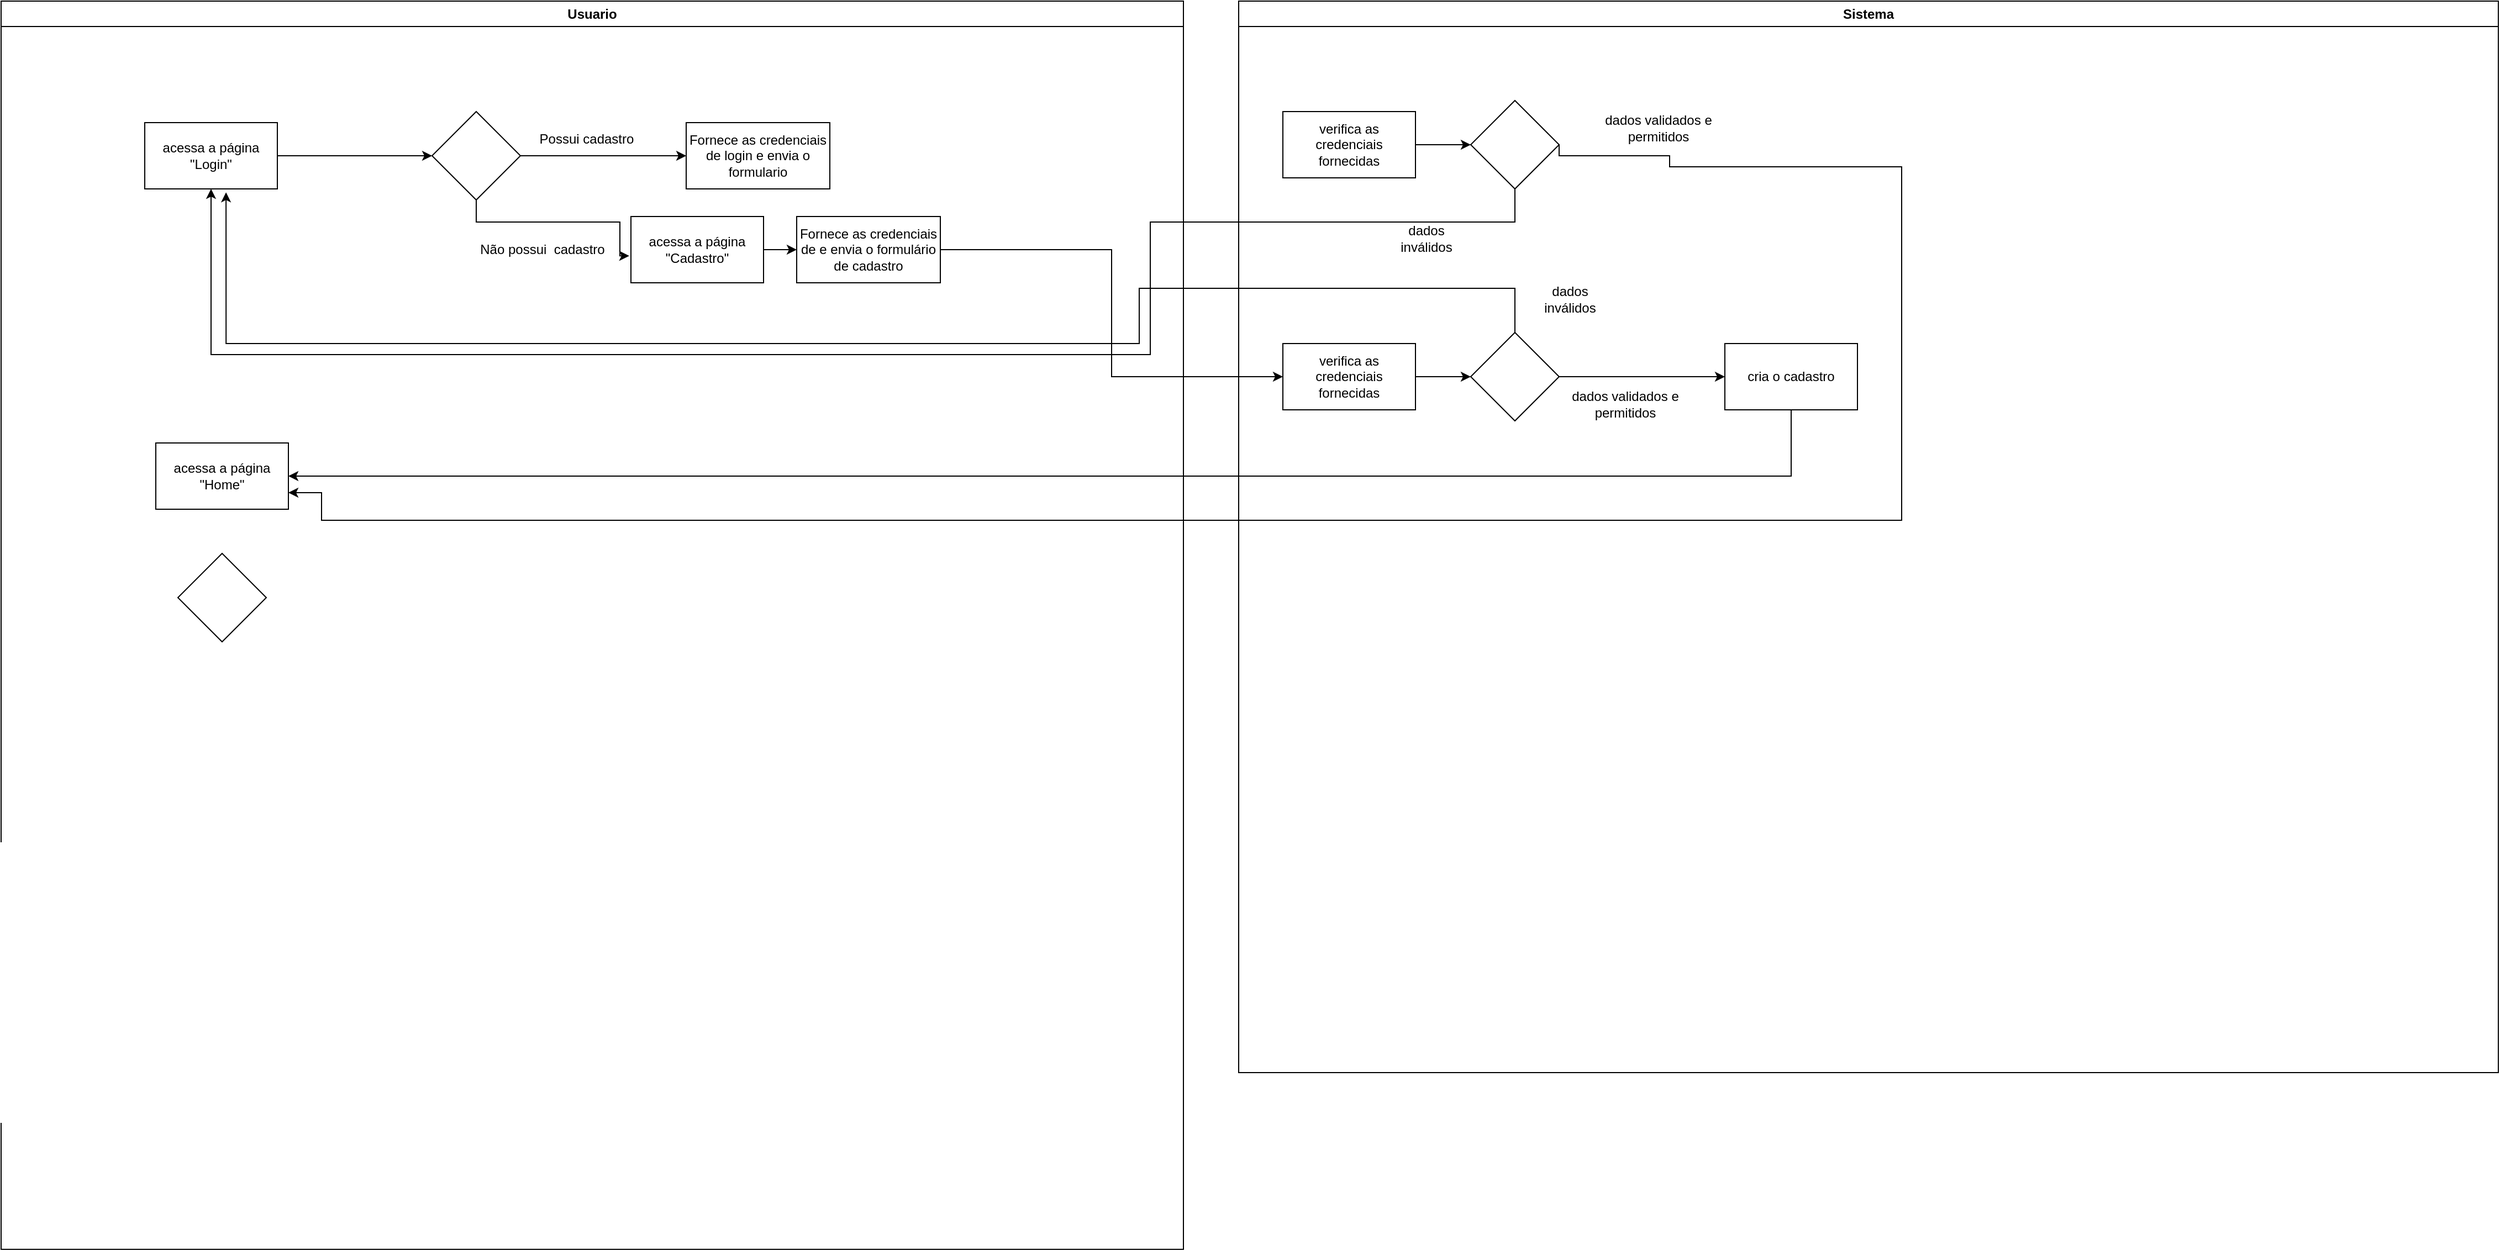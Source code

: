 <mxfile version="22.1.0" type="github">
  <diagram name="Page-1" id="e7e014a7-5840-1c2e-5031-d8a46d1fe8dd">
    <mxGraphModel dx="2439" dy="640" grid="1" gridSize="10" guides="1" tooltips="1" connect="1" arrows="1" fold="1" page="1" pageScale="1" pageWidth="1169" pageHeight="826" background="none" math="0" shadow="0">
      <root>
        <mxCell id="0" />
        <mxCell id="1" parent="0" />
        <mxCell id="2" value="Usuario" style="swimlane;whiteSpace=wrap" parent="1" vertex="1">
          <mxGeometry x="-530" y="20" width="1070" height="1130" as="geometry" />
        </mxCell>
        <mxCell id="e_QtQZqQJ1IxmAHYs00g-44" style="edgeStyle=orthogonalEdgeStyle;rounded=0;orthogonalLoop=1;jettySize=auto;html=1;exitX=1;exitY=0.5;exitDx=0;exitDy=0;entryX=0;entryY=0.5;entryDx=0;entryDy=0;" edge="1" parent="2" source="e_QtQZqQJ1IxmAHYs00g-107" target="e_QtQZqQJ1IxmAHYs00g-85">
          <mxGeometry relative="1" as="geometry">
            <mxPoint x="125" y="130.0" as="sourcePoint" />
            <Array as="points" />
          </mxGeometry>
        </mxCell>
        <mxCell id="e_QtQZqQJ1IxmAHYs00g-145" style="edgeStyle=orthogonalEdgeStyle;rounded=0;orthogonalLoop=1;jettySize=auto;html=1;exitX=1;exitY=0.5;exitDx=0;exitDy=0;entryX=0;entryY=0.5;entryDx=0;entryDy=0;" edge="1" parent="2" source="e_QtQZqQJ1IxmAHYs00g-85" target="e_QtQZqQJ1IxmAHYs00g-100">
          <mxGeometry relative="1" as="geometry" />
        </mxCell>
        <mxCell id="e_QtQZqQJ1IxmAHYs00g-85" value="" style="rhombus;whiteSpace=wrap;html=1;" vertex="1" parent="2">
          <mxGeometry x="390" y="100" width="80" height="80" as="geometry" />
        </mxCell>
        <mxCell id="e_QtQZqQJ1IxmAHYs00g-86" value="Fornece as credenciais de e envia o formulário de cadastro" style="whiteSpace=wrap;html=1;" vertex="1" parent="2">
          <mxGeometry x="720" y="195" width="130" height="60" as="geometry" />
        </mxCell>
        <mxCell id="e_QtQZqQJ1IxmAHYs00g-100" value="Fornece as credenciais de login e envia o formulario" style="whiteSpace=wrap;html=1;" vertex="1" parent="2">
          <mxGeometry x="620" y="110" width="130" height="60" as="geometry" />
        </mxCell>
        <mxCell id="e_QtQZqQJ1IxmAHYs00g-107" value="acessa a página &quot;Login&quot;" style="rounded=0;whiteSpace=wrap;html=1;" vertex="1" parent="2">
          <mxGeometry x="130" y="110" width="120" height="60" as="geometry" />
        </mxCell>
        <mxCell id="e_QtQZqQJ1IxmAHYs00g-110" value="Não possui&amp;nbsp; cadastro" style="text;html=1;strokeColor=none;fillColor=none;align=center;verticalAlign=middle;whiteSpace=wrap;rounded=0;" vertex="1" parent="2">
          <mxGeometry x="430" y="210" width="120" height="30" as="geometry" />
        </mxCell>
        <mxCell id="e_QtQZqQJ1IxmAHYs00g-138" style="edgeStyle=orthogonalEdgeStyle;rounded=0;orthogonalLoop=1;jettySize=auto;html=1;exitX=1;exitY=0.5;exitDx=0;exitDy=0;entryX=0;entryY=0.5;entryDx=0;entryDy=0;" edge="1" parent="2" source="e_QtQZqQJ1IxmAHYs00g-111" target="e_QtQZqQJ1IxmAHYs00g-112">
          <mxGeometry relative="1" as="geometry" />
        </mxCell>
        <mxCell id="e_QtQZqQJ1IxmAHYs00g-111" value="acessa a página &quot;Cadastro&quot;" style="rounded=0;whiteSpace=wrap;html=1;" vertex="1" parent="2">
          <mxGeometry x="570" y="195" width="120" height="60" as="geometry" />
        </mxCell>
        <mxCell id="e_QtQZqQJ1IxmAHYs00g-112" value="Fornece as credenciais de e envia o formulário de cadastro" style="whiteSpace=wrap;html=1;" vertex="1" parent="2">
          <mxGeometry x="720" y="195" width="130" height="60" as="geometry" />
        </mxCell>
        <mxCell id="e_QtQZqQJ1IxmAHYs00g-131" value="acessa a página &quot;Home&quot;" style="rounded=0;whiteSpace=wrap;html=1;" vertex="1" parent="2">
          <mxGeometry x="140" y="400" width="120" height="60" as="geometry" />
        </mxCell>
        <mxCell id="e_QtQZqQJ1IxmAHYs00g-134" value="" style="rhombus;whiteSpace=wrap;html=1;" vertex="1" parent="2">
          <mxGeometry x="160" y="500" width="80" height="80" as="geometry" />
        </mxCell>
        <mxCell id="e_QtQZqQJ1IxmAHYs00g-137" style="edgeStyle=orthogonalEdgeStyle;rounded=0;orthogonalLoop=1;jettySize=auto;html=1;exitX=0.5;exitY=1;exitDx=0;exitDy=0;entryX=-0.013;entryY=0.594;entryDx=0;entryDy=0;entryPerimeter=0;" edge="1" parent="2" source="e_QtQZqQJ1IxmAHYs00g-85" target="e_QtQZqQJ1IxmAHYs00g-111">
          <mxGeometry relative="1" as="geometry">
            <Array as="points">
              <mxPoint x="430" y="200" />
              <mxPoint x="560" y="200" />
              <mxPoint x="560" y="231" />
            </Array>
          </mxGeometry>
        </mxCell>
        <mxCell id="e_QtQZqQJ1IxmAHYs00g-146" value="Possui cadastro" style="text;html=1;strokeColor=none;fillColor=none;align=center;verticalAlign=middle;whiteSpace=wrap;rounded=0;" vertex="1" parent="2">
          <mxGeometry x="480" y="110" width="100" height="30" as="geometry" />
        </mxCell>
        <mxCell id="3" value="Sistema" style="swimlane;whiteSpace=wrap;startSize=23;" parent="1" vertex="1">
          <mxGeometry x="590" y="20" width="1140" height="970" as="geometry" />
        </mxCell>
        <mxCell id="e_QtQZqQJ1IxmAHYs00g-140" style="edgeStyle=orthogonalEdgeStyle;rounded=0;orthogonalLoop=1;jettySize=auto;html=1;exitX=1;exitY=0.5;exitDx=0;exitDy=0;entryX=0;entryY=0.5;entryDx=0;entryDy=0;" edge="1" parent="3" source="e_QtQZqQJ1IxmAHYs00g-118" target="e_QtQZqQJ1IxmAHYs00g-119">
          <mxGeometry relative="1" as="geometry" />
        </mxCell>
        <mxCell id="e_QtQZqQJ1IxmAHYs00g-118" value="verifica as credenciais fornecidas" style="rounded=0;whiteSpace=wrap;html=1;" vertex="1" parent="3">
          <mxGeometry x="40" y="310" width="120" height="60" as="geometry" />
        </mxCell>
        <mxCell id="e_QtQZqQJ1IxmAHYs00g-121" value="" style="edgeStyle=orthogonalEdgeStyle;rounded=0;orthogonalLoop=1;jettySize=auto;html=1;" edge="1" parent="3" source="e_QtQZqQJ1IxmAHYs00g-119" target="e_QtQZqQJ1IxmAHYs00g-120">
          <mxGeometry relative="1" as="geometry" />
        </mxCell>
        <mxCell id="e_QtQZqQJ1IxmAHYs00g-119" value="" style="rhombus;whiteSpace=wrap;html=1;" vertex="1" parent="3">
          <mxGeometry x="210" y="300" width="80" height="80" as="geometry" />
        </mxCell>
        <mxCell id="e_QtQZqQJ1IxmAHYs00g-120" value="cria o cadastro" style="whiteSpace=wrap;html=1;" vertex="1" parent="3">
          <mxGeometry x="440" y="310" width="120" height="60" as="geometry" />
        </mxCell>
        <mxCell id="e_QtQZqQJ1IxmAHYs00g-122" value="dados validados e permitidos" style="text;html=1;strokeColor=none;fillColor=none;align=center;verticalAlign=middle;whiteSpace=wrap;rounded=0;" vertex="1" parent="3">
          <mxGeometry x="290" y="350" width="120" height="30" as="geometry" />
        </mxCell>
        <mxCell id="e_QtQZqQJ1IxmAHYs00g-123" value="dados inválidos" style="text;html=1;strokeColor=none;fillColor=none;align=center;verticalAlign=middle;whiteSpace=wrap;rounded=0;" vertex="1" parent="3">
          <mxGeometry x="270" y="255" width="60" height="30" as="geometry" />
        </mxCell>
        <mxCell id="e_QtQZqQJ1IxmAHYs00g-151" style="edgeStyle=orthogonalEdgeStyle;rounded=0;orthogonalLoop=1;jettySize=auto;html=1;exitX=1;exitY=0.5;exitDx=0;exitDy=0;entryX=0;entryY=0.5;entryDx=0;entryDy=0;" edge="1" parent="3" source="e_QtQZqQJ1IxmAHYs00g-125" target="e_QtQZqQJ1IxmAHYs00g-127">
          <mxGeometry relative="1" as="geometry" />
        </mxCell>
        <mxCell id="e_QtQZqQJ1IxmAHYs00g-125" value="verifica as credenciais fornecidas" style="rounded=0;whiteSpace=wrap;html=1;" vertex="1" parent="3">
          <mxGeometry x="40" y="100" width="120" height="60" as="geometry" />
        </mxCell>
        <mxCell id="e_QtQZqQJ1IxmAHYs00g-127" value="" style="rhombus;whiteSpace=wrap;html=1;" vertex="1" parent="3">
          <mxGeometry x="210" y="90" width="80" height="80" as="geometry" />
        </mxCell>
        <mxCell id="e_QtQZqQJ1IxmAHYs00g-129" value="dados validados e permitidos" style="text;html=1;strokeColor=none;fillColor=none;align=center;verticalAlign=middle;whiteSpace=wrap;rounded=0;" vertex="1" parent="3">
          <mxGeometry x="320" y="100" width="120" height="30" as="geometry" />
        </mxCell>
        <mxCell id="e_QtQZqQJ1IxmAHYs00g-130" value="dados inválidos" style="text;html=1;strokeColor=none;fillColor=none;align=center;verticalAlign=middle;whiteSpace=wrap;rounded=0;" vertex="1" parent="3">
          <mxGeometry x="140" y="200" width="60" height="30" as="geometry" />
        </mxCell>
        <mxCell id="e_QtQZqQJ1IxmAHYs00g-126" value="" style="edgeStyle=orthogonalEdgeStyle;rounded=0;orthogonalLoop=1;jettySize=auto;html=1;entryX=1;entryY=0.75;entryDx=0;entryDy=0;exitX=1;exitY=0.5;exitDx=0;exitDy=0;" edge="1" parent="1" source="e_QtQZqQJ1IxmAHYs00g-127" target="e_QtQZqQJ1IxmAHYs00g-131">
          <mxGeometry relative="1" as="geometry">
            <mxPoint x="-280" y="370" as="targetPoint" />
            <Array as="points">
              <mxPoint x="880" y="160" />
              <mxPoint x="980" y="160" />
              <mxPoint x="980" y="170" />
              <mxPoint x="1190" y="170" />
              <mxPoint x="1190" y="490" />
              <mxPoint x="-240" y="490" />
              <mxPoint x="-240" y="465" />
            </Array>
          </mxGeometry>
        </mxCell>
        <mxCell id="e_QtQZqQJ1IxmAHYs00g-139" style="edgeStyle=orthogonalEdgeStyle;rounded=0;orthogonalLoop=1;jettySize=auto;html=1;exitX=1;exitY=0.5;exitDx=0;exitDy=0;entryX=0;entryY=0.5;entryDx=0;entryDy=0;" edge="1" parent="1" source="e_QtQZqQJ1IxmAHYs00g-112" target="e_QtQZqQJ1IxmAHYs00g-118">
          <mxGeometry relative="1" as="geometry" />
        </mxCell>
        <mxCell id="e_QtQZqQJ1IxmAHYs00g-141" style="edgeStyle=orthogonalEdgeStyle;rounded=0;orthogonalLoop=1;jettySize=auto;html=1;exitX=0.5;exitY=1;exitDx=0;exitDy=0;entryX=1;entryY=0.5;entryDx=0;entryDy=0;" edge="1" parent="1" source="e_QtQZqQJ1IxmAHYs00g-120" target="e_QtQZqQJ1IxmAHYs00g-131">
          <mxGeometry relative="1" as="geometry" />
        </mxCell>
        <mxCell id="e_QtQZqQJ1IxmAHYs00g-152" style="edgeStyle=orthogonalEdgeStyle;rounded=0;orthogonalLoop=1;jettySize=auto;html=1;exitX=0.5;exitY=1;exitDx=0;exitDy=0;entryX=0.5;entryY=1;entryDx=0;entryDy=0;" edge="1" parent="1" source="e_QtQZqQJ1IxmAHYs00g-127" target="e_QtQZqQJ1IxmAHYs00g-107">
          <mxGeometry relative="1" as="geometry">
            <Array as="points">
              <mxPoint x="840" y="220" />
              <mxPoint x="510" y="220" />
              <mxPoint x="510" y="340" />
              <mxPoint x="-340" y="340" />
            </Array>
          </mxGeometry>
        </mxCell>
        <mxCell id="e_QtQZqQJ1IxmAHYs00g-154" style="edgeStyle=orthogonalEdgeStyle;rounded=0;orthogonalLoop=1;jettySize=auto;html=1;exitX=0.5;exitY=0;exitDx=0;exitDy=0;entryX=0.613;entryY=1.052;entryDx=0;entryDy=0;entryPerimeter=0;" edge="1" parent="1" source="e_QtQZqQJ1IxmAHYs00g-119" target="e_QtQZqQJ1IxmAHYs00g-107">
          <mxGeometry relative="1" as="geometry">
            <Array as="points">
              <mxPoint x="840" y="280" />
              <mxPoint x="500" y="280" />
              <mxPoint x="500" y="330" />
              <mxPoint x="-326" y="330" />
            </Array>
          </mxGeometry>
        </mxCell>
      </root>
    </mxGraphModel>
  </diagram>
</mxfile>
